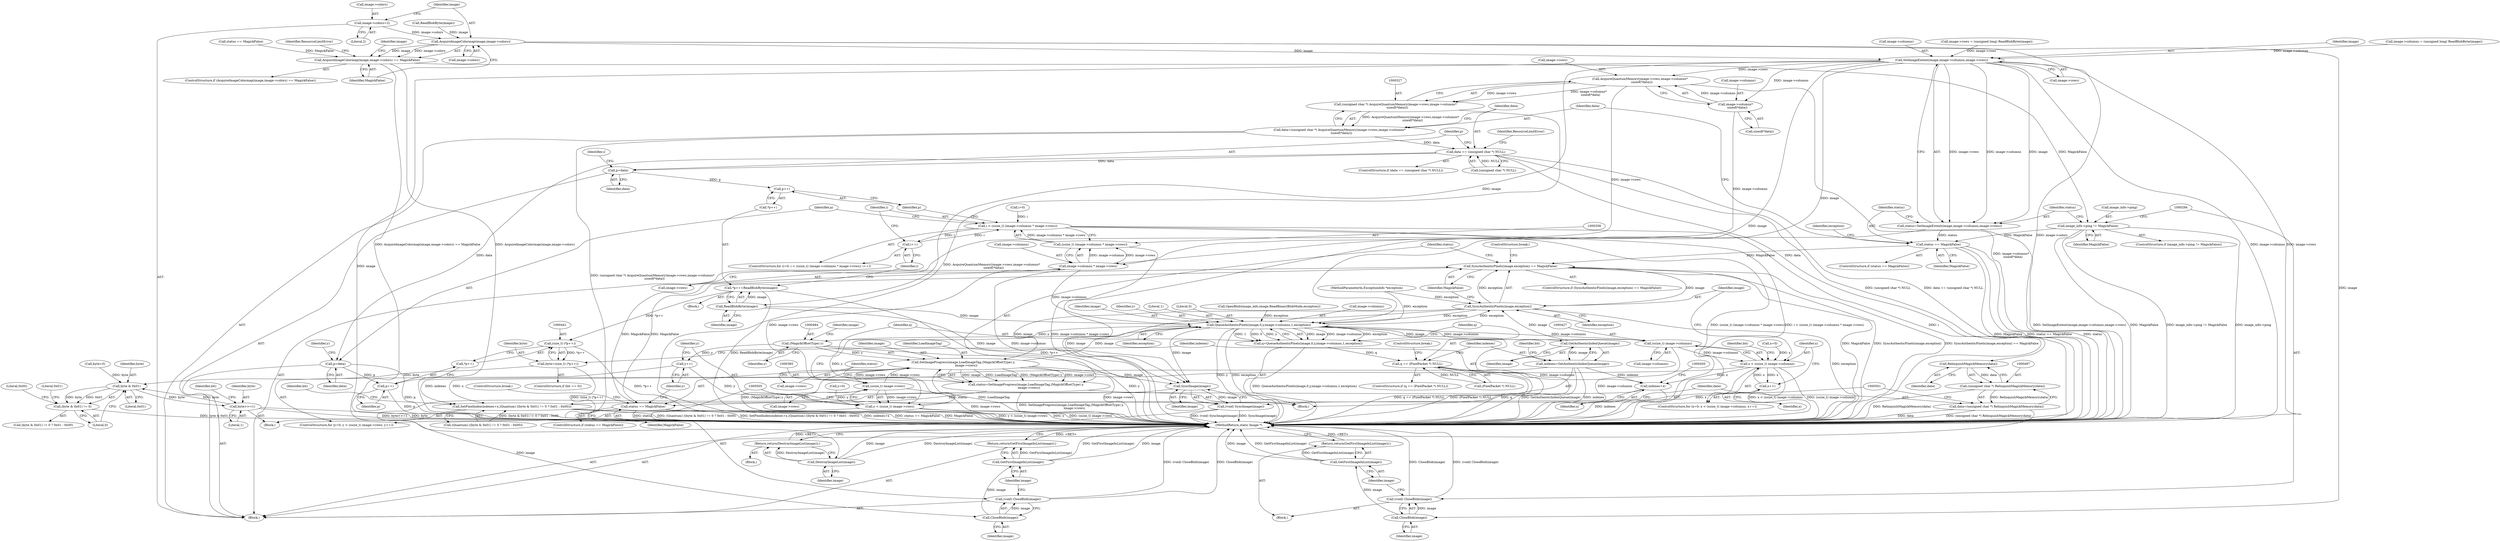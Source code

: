 digraph "0_ImageMagick_f6e9d0d9955e85bdd7540b251cd50d598dacc5e6_51@pointer" {
"1000210" [label="(Call,image->colors=2)"];
"1000217" [label="(Call,AcquireImageColormap(image,image->colors))"];
"1000216" [label="(Call,AcquireImageColormap(image,image->colors) == MagickFalse)"];
"1000287" [label="(Call,image_info->ping != MagickFalse)"];
"1000311" [label="(Call,status == MagickFalse)"];
"1000472" [label="(Call,SyncAuthenticPixels(image,exception) == MagickFalse)"];
"1000490" [label="(Call,status == MagickFalse)"];
"1000295" [label="(Call,CloseBlob(image))"];
"1000293" [label="(Call,(void) CloseBlob(image))"];
"1000298" [label="(Call,GetFirstImageInList(image))"];
"1000297" [label="(Return,return(GetFirstImageInList(image));)"];
"1000302" [label="(Call,SetImageExtent(image,image->columns,image->rows))"];
"1000300" [label="(Call,status=SetImageExtent(image,image->columns,image->rows))"];
"1000322" [label="(Call,DestroyImageList(image))"];
"1000321" [label="(Return,return(DestroyImageList(image));)"];
"1000328" [label="(Call,AcquireQuantumMemory(image->rows,image->columns*\n    sizeof(*data)))"];
"1000326" [label="(Call,(unsigned char *) AcquireQuantumMemory(image->rows,image->columns*\n    sizeof(*data)))"];
"1000324" [label="(Call,data=(unsigned char *) AcquireQuantumMemory(image->rows,image->columns*\n    sizeof(*data)))"];
"1000340" [label="(Call,data == (unsigned char *) NULL)"];
"1000348" [label="(Call,p=data)"];
"1000371" [label="(Call,p++)"];
"1000375" [label="(Call,p=data)"];
"1000443" [label="(Call,p++)"];
"1000498" [label="(Call,RelinquishMagickMemory(data))"];
"1000496" [label="(Call,(unsigned char *) RelinquishMagickMemory(data))"];
"1000494" [label="(Call,data=(unsigned char *) RelinquishMagickMemory(data))"];
"1000359" [label="(Call,image->columns * image->rows)"];
"1000357" [label="(Call,(ssize_t) (image->columns * image->rows))"];
"1000355" [label="(Call,i < (ssize_t) (image->columns * image->rows))"];
"1000366" [label="(Call,i++)"];
"1000384" [label="(Call,(ssize_t) image->rows)"];
"1000382" [label="(Call,y < (ssize_t) image->rows)"];
"1000394" [label="(Call,QueueAuthenticPixels(image,0,y,image->columns,1,exception))"];
"1000392" [label="(Call,q=QueueAuthenticPixels(image,0,y,image->columns,1,exception))"];
"1000404" [label="(Call,q == (PixelPacket *) NULL)"];
"1000412" [label="(Call,GetAuthenticIndexQueue(image))"];
"1000410" [label="(Call,indexes=GetAuthenticIndexQueue(image))"];
"1000445" [label="(Call,SetPixelIndex(indexes+x,(Quantum) ((byte & 0x01) != 0 ? 0x01 : 0x00)))"];
"1000446" [label="(Call,indexes+x)"];
"1000473" [label="(Call,SyncAuthenticPixels(image,exception))"];
"1000480" [label="(Call,SetImageProgress(image,LoadImageTag,(MagickOffsetType) y,\n      image->rows))"];
"1000478" [label="(Call,status=SetImageProgress(image,LoadImageTag,(MagickOffsetType) y,\n      image->rows))"];
"1000502" [label="(Call,SyncImage(image))"];
"1000500" [label="(Call,(void) SyncImage(image))"];
"1000506" [label="(Call,CloseBlob(image))"];
"1000504" [label="(Call,(void) CloseBlob(image))"];
"1000509" [label="(Call,GetFirstImageInList(image))"];
"1000508" [label="(Return,return(GetFirstImageInList(image));)"];
"1000426" [label="(Call,(ssize_t) image->columns)"];
"1000424" [label="(Call,x < (ssize_t) image->columns)"];
"1000431" [label="(Call,x++)"];
"1000483" [label="(Call,(MagickOffsetType) y)"];
"1000389" [label="(Call,y++)"];
"1000332" [label="(Call,image->columns*\n    sizeof(*data))"];
"1000373" [label="(Call,ReadBlobByte(image))"];
"1000369" [label="(Call,*p++=ReadBlobByte(image))"];
"1000440" [label="(Call,(size_t) (*p++))"];
"1000438" [label="(Call,byte=(size_t) (*p++))"];
"1000453" [label="(Call,byte & 0x01)"];
"1000452" [label="(Call,(byte & 0x01) != 0)"];
"1000461" [label="(Call,byte>>=1)"];
"1000379" [label="(Call,y=0)"];
"1000360" [label="(Call,image->columns)"];
"1000438" [label="(Call,byte=(size_t) (*p++))"];
"1000339" [label="(ControlStructure,if (data == (unsigned char *) NULL))"];
"1000460" [label="(Identifier,bit)"];
"1000311" [label="(Call,status == MagickFalse)"];
"1000386" [label="(Call,image->rows)"];
"1000333" [label="(Call,image->columns)"];
"1000376" [label="(Identifier,p)"];
"1000332" [label="(Call,image->columns*\n    sizeof(*data))"];
"1000417" [label="(Call,byte=0)"];
"1000413" [label="(Identifier,image)"];
"1000486" [label="(Call,image->rows)"];
"1000436" [label="(Identifier,bit)"];
"1000287" [label="(Call,image_info->ping != MagickFalse)"];
"1000382" [label="(Call,y < (ssize_t) image->rows)"];
"1000498" [label="(Call,RelinquishMagickMemory(data))"];
"1000295" [label="(Call,CloseBlob(image))"];
"1000346" [label="(Identifier,ResourceLimitError)"];
"1000166" [label="(Call,OpenBlob(image_info,image,ReadBinaryBlobMode,exception))"];
"1000374" [label="(Identifier,image)"];
"1000428" [label="(Call,image->columns)"];
"1000420" [label="(ControlStructure,for (x=0; x < (ssize_t) image->columns; x++))"];
"1000456" [label="(Literal,0)"];
"1000403" [label="(ControlStructure,if (q == (PixelPacket *) NULL))"];
"1000410" [label="(Call,indexes=GetAuthenticIndexQueue(image))"];
"1000373" [label="(Call,ReadBlobByte(image))"];
"1000341" [label="(Identifier,data)"];
"1000351" [label="(ControlStructure,for (i=0; i < (ssize_t) (image->columns * image->rows); i++))"];
"1000442" [label="(Call,*p++)"];
"1000447" [label="(Identifier,indexes)"];
"1000500" [label="(Call,(void) SyncImage(image))"];
"1000458" [label="(Literal,0x00)"];
"1000453" [label="(Call,byte & 0x01)"];
"1000215" [label="(ControlStructure,if (AcquireImageColormap(image,image->colors) == MagickFalse))"];
"1000431" [label="(Call,x++)"];
"1000499" [label="(Identifier,data)"];
"1000493" [label="(ControlStructure,break;)"];
"1000483" [label="(Call,(MagickOffsetType) y)"];
"1000336" [label="(Call,sizeof(*data))"];
"1000404" [label="(Call,q == (PixelPacket *) NULL)"];
"1000421" [label="(Call,x=0)"];
"1000439" [label="(Identifier,byte)"];
"1000219" [label="(Call,image->colors)"];
"1000192" [label="(Call,image->rows = (unsigned long) ReadBlobByte(image))"];
"1000503" [label="(Identifier,image)"];
"1000491" [label="(Identifier,status)"];
"1000286" [label="(ControlStructure,if (image_info->ping != MagickFalse))"];
"1000508" [label="(Return,return(GetFirstImageInList(image));)"];
"1000472" [label="(Call,SyncAuthenticPixels(image,exception) == MagickFalse)"];
"1000455" [label="(Literal,0x01)"];
"1000326" [label="(Call,(unsigned char *) AcquireQuantumMemory(image->rows,image->columns*\n    sizeof(*data)))"];
"1000398" [label="(Call,image->columns)"];
"1000504" [label="(Call,(void) CloseBlob(image))"];
"1000322" [label="(Call,DestroyImageList(image))"];
"1000462" [label="(Identifier,byte)"];
"1000440" [label="(Call,(size_t) (*p++))"];
"1000393" [label="(Identifier,q)"];
"1000487" [label="(Identifier,image)"];
"1000222" [label="(Identifier,MagickFalse)"];
"1000352" [label="(Call,i=0)"];
"1000383" [label="(Identifier,y)"];
"1000296" [label="(Identifier,image)"];
"1000445" [label="(Call,SetPixelIndex(indexes+x,(Quantum) ((byte & 0x01) != 0 ? 0x01 : 0x00)))"];
"1000355" [label="(Call,i < (ssize_t) (image->columns * image->rows))"];
"1000506" [label="(Call,CloseBlob(image))"];
"1000485" [label="(Identifier,y)"];
"1000476" [label="(Identifier,MagickFalse)"];
"1000412" [label="(Call,GetAuthenticIndexQueue(image))"];
"1000230" [label="(Identifier,image)"];
"1000451" [label="(Call,(byte & 0x01) != 0 ? 0x01 : 0x00)"];
"1000297" [label="(Return,return(GetFirstImageInList(image));)"];
"1000415" [label="(Identifier,bit)"];
"1000457" [label="(Literal,0x01)"];
"1000312" [label="(Identifier,status)"];
"1000292" [label="(Block,)"];
"1000480" [label="(Call,SetImageProgress(image,LoadImageTag,(MagickOffsetType) y,\n      image->rows))"];
"1000359" [label="(Call,image->columns * image->rows)"];
"1000502" [label="(Call,SyncImage(image))"];
"1000108" [label="(MethodParameterIn,ExceptionInfo *exception)"];
"1000477" [label="(ControlStructure,break;)"];
"1000394" [label="(Call,QueueAuthenticPixels(image,0,y,image->columns,1,exception))"];
"1000411" [label="(Identifier,indexes)"];
"1000109" [label="(Block,)"];
"1000402" [label="(Identifier,exception)"];
"1000363" [label="(Call,image->rows)"];
"1000211" [label="(Call,image->colors)"];
"1000349" [label="(Identifier,p)"];
"1000377" [label="(Identifier,data)"];
"1000291" [label="(Identifier,MagickFalse)"];
"1000461" [label="(Call,byte>>=1)"];
"1000371" [label="(Call,p++)"];
"1000316" [label="(Identifier,exception)"];
"1000368" [label="(Block,)"];
"1000210" [label="(Call,image->colors=2)"];
"1000490" [label="(Call,status == MagickFalse)"];
"1000489" [label="(ControlStructure,if (status == MagickFalse))"];
"1000302" [label="(Call,SetImageExtent(image,image->columns,image->rows))"];
"1000172" [label="(Call,status == MagickFalse)"];
"1000372" [label="(Identifier,p)"];
"1000492" [label="(Identifier,MagickFalse)"];
"1000340" [label="(Call,data == (unsigned char *) NULL)"];
"1000350" [label="(Identifier,data)"];
"1000303" [label="(Identifier,image)"];
"1000342" [label="(Call,(unsigned char *) NULL)"];
"1000356" [label="(Identifier,i)"];
"1000218" [label="(Identifier,image)"];
"1000425" [label="(Identifier,x)"];
"1000293" [label="(Call,(void) CloseBlob(image))"];
"1000507" [label="(Identifier,image)"];
"1000509" [label="(Call,GetFirstImageInList(image))"];
"1000357" [label="(Call,(ssize_t) (image->columns * image->rows))"];
"1000184" [label="(Call,image->columns = (unsigned long) ReadBlobByte(image))"];
"1000448" [label="(Identifier,x)"];
"1000473" [label="(Call,SyncAuthenticPixels(image,exception))"];
"1000214" [label="(Literal,2)"];
"1000395" [label="(Identifier,image)"];
"1000406" [label="(Call,(PixelPacket *) NULL)"];
"1000511" [label="(MethodReturn,static Image *)"];
"1000314" [label="(Block,)"];
"1000481" [label="(Identifier,image)"];
"1000474" [label="(Identifier,image)"];
"1000324" [label="(Call,data=(unsigned char *) AcquireQuantumMemory(image->rows,image->columns*\n    sizeof(*data)))"];
"1000463" [label="(Literal,1)"];
"1000452" [label="(Call,(byte & 0x01) != 0)"];
"1000432" [label="(Identifier,x)"];
"1000466" [label="(Identifier,bit)"];
"1000298" [label="(Call,GetFirstImageInList(image))"];
"1000397" [label="(Identifier,y)"];
"1000496" [label="(Call,(unsigned char *) RelinquishMagickMemory(data))"];
"1000323" [label="(Identifier,image)"];
"1000216" [label="(Call,AcquireImageColormap(image,image->colors) == MagickFalse)"];
"1000482" [label="(Identifier,LoadImageTag)"];
"1000479" [label="(Identifier,status)"];
"1000313" [label="(Identifier,MagickFalse)"];
"1000366" [label="(Call,i++)"];
"1000369" [label="(Call,*p++=ReadBlobByte(image))"];
"1000389" [label="(Call,y++)"];
"1000446" [label="(Call,indexes+x)"];
"1000300" [label="(Call,status=SetImageExtent(image,image->columns,image->rows))"];
"1000495" [label="(Identifier,data)"];
"1000348" [label="(Call,p=data)"];
"1000224" [label="(Identifier,ResourceLimitError)"];
"1000329" [label="(Call,image->rows)"];
"1000353" [label="(Identifier,i)"];
"1000510" [label="(Identifier,image)"];
"1000444" [label="(Identifier,p)"];
"1000304" [label="(Call,image->columns)"];
"1000380" [label="(Identifier,y)"];
"1000434" [label="(ControlStructure,if (bit == 0))"];
"1000288" [label="(Call,image_info->ping)"];
"1000494" [label="(Call,data=(unsigned char *) RelinquishMagickMemory(data))"];
"1000299" [label="(Identifier,image)"];
"1000391" [label="(Block,)"];
"1000325" [label="(Identifier,data)"];
"1000321" [label="(Return,return(DestroyImageList(image));)"];
"1000424" [label="(Call,x < (ssize_t) image->columns)"];
"1000198" [label="(Call,ReadBlobByte(image))"];
"1000378" [label="(ControlStructure,for (y=0; y < (ssize_t) image->rows; y++))"];
"1000401" [label="(Literal,1)"];
"1000478" [label="(Call,status=SetImageProgress(image,LoadImageTag,(MagickOffsetType) y,\n      image->rows))"];
"1000384" [label="(Call,(ssize_t) image->rows)"];
"1000405" [label="(Identifier,q)"];
"1000396" [label="(Literal,0)"];
"1000449" [label="(Call,(Quantum) ((byte & 0x01) != 0 ? 0x01 : 0x00))"];
"1000433" [label="(Block,)"];
"1000390" [label="(Identifier,y)"];
"1000454" [label="(Identifier,byte)"];
"1000375" [label="(Call,p=data)"];
"1000307" [label="(Call,image->rows)"];
"1000328" [label="(Call,AcquireQuantumMemory(image->rows,image->columns*\n    sizeof(*data)))"];
"1000367" [label="(Identifier,i)"];
"1000301" [label="(Identifier,status)"];
"1000426" [label="(Call,(ssize_t) image->columns)"];
"1000471" [label="(ControlStructure,if (SyncAuthenticPixels(image,exception) == MagickFalse))"];
"1000475" [label="(Identifier,exception)"];
"1000310" [label="(ControlStructure,if (status == MagickFalse))"];
"1000443" [label="(Call,p++)"];
"1000409" [label="(ControlStructure,break;)"];
"1000392" [label="(Call,q=QueueAuthenticPixels(image,0,y,image->columns,1,exception))"];
"1000217" [label="(Call,AcquireImageColormap(image,image->colors))"];
"1000370" [label="(Call,*p++)"];
"1000210" -> "1000109"  [label="AST: "];
"1000210" -> "1000214"  [label="CFG: "];
"1000211" -> "1000210"  [label="AST: "];
"1000214" -> "1000210"  [label="AST: "];
"1000218" -> "1000210"  [label="CFG: "];
"1000210" -> "1000217"  [label="DDG: image->colors"];
"1000217" -> "1000216"  [label="AST: "];
"1000217" -> "1000219"  [label="CFG: "];
"1000218" -> "1000217"  [label="AST: "];
"1000219" -> "1000217"  [label="AST: "];
"1000222" -> "1000217"  [label="CFG: "];
"1000217" -> "1000511"  [label="DDG: image->colors"];
"1000217" -> "1000216"  [label="DDG: image"];
"1000217" -> "1000216"  [label="DDG: image->colors"];
"1000198" -> "1000217"  [label="DDG: image"];
"1000217" -> "1000295"  [label="DDG: image"];
"1000217" -> "1000302"  [label="DDG: image"];
"1000216" -> "1000215"  [label="AST: "];
"1000216" -> "1000222"  [label="CFG: "];
"1000222" -> "1000216"  [label="AST: "];
"1000224" -> "1000216"  [label="CFG: "];
"1000230" -> "1000216"  [label="CFG: "];
"1000216" -> "1000511"  [label="DDG: AcquireImageColormap(image,image->colors) == MagickFalse"];
"1000216" -> "1000511"  [label="DDG: AcquireImageColormap(image,image->colors)"];
"1000172" -> "1000216"  [label="DDG: MagickFalse"];
"1000216" -> "1000287"  [label="DDG: MagickFalse"];
"1000287" -> "1000286"  [label="AST: "];
"1000287" -> "1000291"  [label="CFG: "];
"1000288" -> "1000287"  [label="AST: "];
"1000291" -> "1000287"  [label="AST: "];
"1000294" -> "1000287"  [label="CFG: "];
"1000301" -> "1000287"  [label="CFG: "];
"1000287" -> "1000511"  [label="DDG: MagickFalse"];
"1000287" -> "1000511"  [label="DDG: image_info->ping != MagickFalse"];
"1000287" -> "1000511"  [label="DDG: image_info->ping"];
"1000287" -> "1000311"  [label="DDG: MagickFalse"];
"1000311" -> "1000310"  [label="AST: "];
"1000311" -> "1000313"  [label="CFG: "];
"1000312" -> "1000311"  [label="AST: "];
"1000313" -> "1000311"  [label="AST: "];
"1000316" -> "1000311"  [label="CFG: "];
"1000325" -> "1000311"  [label="CFG: "];
"1000311" -> "1000511"  [label="DDG: status"];
"1000311" -> "1000511"  [label="DDG: MagickFalse"];
"1000311" -> "1000511"  [label="DDG: status == MagickFalse"];
"1000300" -> "1000311"  [label="DDG: status"];
"1000311" -> "1000472"  [label="DDG: MagickFalse"];
"1000472" -> "1000471"  [label="AST: "];
"1000472" -> "1000476"  [label="CFG: "];
"1000473" -> "1000472"  [label="AST: "];
"1000476" -> "1000472"  [label="AST: "];
"1000477" -> "1000472"  [label="CFG: "];
"1000479" -> "1000472"  [label="CFG: "];
"1000472" -> "1000511"  [label="DDG: SyncAuthenticPixels(image,exception) == MagickFalse"];
"1000472" -> "1000511"  [label="DDG: MagickFalse"];
"1000472" -> "1000511"  [label="DDG: SyncAuthenticPixels(image,exception)"];
"1000473" -> "1000472"  [label="DDG: image"];
"1000473" -> "1000472"  [label="DDG: exception"];
"1000490" -> "1000472"  [label="DDG: MagickFalse"];
"1000472" -> "1000490"  [label="DDG: MagickFalse"];
"1000490" -> "1000489"  [label="AST: "];
"1000490" -> "1000492"  [label="CFG: "];
"1000491" -> "1000490"  [label="AST: "];
"1000492" -> "1000490"  [label="AST: "];
"1000493" -> "1000490"  [label="CFG: "];
"1000390" -> "1000490"  [label="CFG: "];
"1000490" -> "1000511"  [label="DDG: status"];
"1000490" -> "1000511"  [label="DDG: status == MagickFalse"];
"1000490" -> "1000511"  [label="DDG: MagickFalse"];
"1000478" -> "1000490"  [label="DDG: status"];
"1000295" -> "1000293"  [label="AST: "];
"1000295" -> "1000296"  [label="CFG: "];
"1000296" -> "1000295"  [label="AST: "];
"1000293" -> "1000295"  [label="CFG: "];
"1000295" -> "1000293"  [label="DDG: image"];
"1000295" -> "1000298"  [label="DDG: image"];
"1000293" -> "1000292"  [label="AST: "];
"1000294" -> "1000293"  [label="AST: "];
"1000299" -> "1000293"  [label="CFG: "];
"1000293" -> "1000511"  [label="DDG: (void) CloseBlob(image)"];
"1000293" -> "1000511"  [label="DDG: CloseBlob(image)"];
"1000298" -> "1000297"  [label="AST: "];
"1000298" -> "1000299"  [label="CFG: "];
"1000299" -> "1000298"  [label="AST: "];
"1000297" -> "1000298"  [label="CFG: "];
"1000298" -> "1000511"  [label="DDG: GetFirstImageInList(image)"];
"1000298" -> "1000511"  [label="DDG: image"];
"1000298" -> "1000297"  [label="DDG: GetFirstImageInList(image)"];
"1000297" -> "1000292"  [label="AST: "];
"1000511" -> "1000297"  [label="CFG: "];
"1000297" -> "1000511"  [label="DDG: <RET>"];
"1000302" -> "1000300"  [label="AST: "];
"1000302" -> "1000307"  [label="CFG: "];
"1000303" -> "1000302"  [label="AST: "];
"1000304" -> "1000302"  [label="AST: "];
"1000307" -> "1000302"  [label="AST: "];
"1000300" -> "1000302"  [label="CFG: "];
"1000302" -> "1000511"  [label="DDG: image->columns"];
"1000302" -> "1000511"  [label="DDG: image->rows"];
"1000302" -> "1000300"  [label="DDG: image"];
"1000302" -> "1000300"  [label="DDG: image->columns"];
"1000302" -> "1000300"  [label="DDG: image->rows"];
"1000184" -> "1000302"  [label="DDG: image->columns"];
"1000192" -> "1000302"  [label="DDG: image->rows"];
"1000302" -> "1000322"  [label="DDG: image"];
"1000302" -> "1000328"  [label="DDG: image->rows"];
"1000302" -> "1000332"  [label="DDG: image->columns"];
"1000302" -> "1000373"  [label="DDG: image"];
"1000302" -> "1000394"  [label="DDG: image"];
"1000302" -> "1000502"  [label="DDG: image"];
"1000300" -> "1000109"  [label="AST: "];
"1000301" -> "1000300"  [label="AST: "];
"1000312" -> "1000300"  [label="CFG: "];
"1000300" -> "1000511"  [label="DDG: SetImageExtent(image,image->columns,image->rows)"];
"1000322" -> "1000321"  [label="AST: "];
"1000322" -> "1000323"  [label="CFG: "];
"1000323" -> "1000322"  [label="AST: "];
"1000321" -> "1000322"  [label="CFG: "];
"1000322" -> "1000511"  [label="DDG: DestroyImageList(image)"];
"1000322" -> "1000511"  [label="DDG: image"];
"1000322" -> "1000321"  [label="DDG: DestroyImageList(image)"];
"1000321" -> "1000314"  [label="AST: "];
"1000511" -> "1000321"  [label="CFG: "];
"1000321" -> "1000511"  [label="DDG: <RET>"];
"1000328" -> "1000326"  [label="AST: "];
"1000328" -> "1000332"  [label="CFG: "];
"1000329" -> "1000328"  [label="AST: "];
"1000332" -> "1000328"  [label="AST: "];
"1000326" -> "1000328"  [label="CFG: "];
"1000328" -> "1000511"  [label="DDG: image->columns*\n    sizeof(*data)"];
"1000328" -> "1000326"  [label="DDG: image->rows"];
"1000328" -> "1000326"  [label="DDG: image->columns*\n    sizeof(*data)"];
"1000332" -> "1000328"  [label="DDG: image->columns"];
"1000328" -> "1000359"  [label="DDG: image->rows"];
"1000326" -> "1000324"  [label="AST: "];
"1000327" -> "1000326"  [label="AST: "];
"1000324" -> "1000326"  [label="CFG: "];
"1000326" -> "1000511"  [label="DDG: AcquireQuantumMemory(image->rows,image->columns*\n    sizeof(*data))"];
"1000326" -> "1000324"  [label="DDG: AcquireQuantumMemory(image->rows,image->columns*\n    sizeof(*data))"];
"1000324" -> "1000109"  [label="AST: "];
"1000325" -> "1000324"  [label="AST: "];
"1000341" -> "1000324"  [label="CFG: "];
"1000324" -> "1000511"  [label="DDG: (unsigned char *) AcquireQuantumMemory(image->rows,image->columns*\n    sizeof(*data))"];
"1000324" -> "1000340"  [label="DDG: data"];
"1000340" -> "1000339"  [label="AST: "];
"1000340" -> "1000342"  [label="CFG: "];
"1000341" -> "1000340"  [label="AST: "];
"1000342" -> "1000340"  [label="AST: "];
"1000346" -> "1000340"  [label="CFG: "];
"1000349" -> "1000340"  [label="CFG: "];
"1000340" -> "1000511"  [label="DDG: (unsigned char *) NULL"];
"1000340" -> "1000511"  [label="DDG: data == (unsigned char *) NULL"];
"1000342" -> "1000340"  [label="DDG: NULL"];
"1000340" -> "1000348"  [label="DDG: data"];
"1000340" -> "1000375"  [label="DDG: data"];
"1000340" -> "1000498"  [label="DDG: data"];
"1000348" -> "1000109"  [label="AST: "];
"1000348" -> "1000350"  [label="CFG: "];
"1000349" -> "1000348"  [label="AST: "];
"1000350" -> "1000348"  [label="AST: "];
"1000353" -> "1000348"  [label="CFG: "];
"1000348" -> "1000371"  [label="DDG: p"];
"1000371" -> "1000370"  [label="AST: "];
"1000371" -> "1000372"  [label="CFG: "];
"1000372" -> "1000371"  [label="AST: "];
"1000370" -> "1000371"  [label="CFG: "];
"1000375" -> "1000109"  [label="AST: "];
"1000375" -> "1000377"  [label="CFG: "];
"1000376" -> "1000375"  [label="AST: "];
"1000377" -> "1000375"  [label="AST: "];
"1000380" -> "1000375"  [label="CFG: "];
"1000375" -> "1000511"  [label="DDG: p"];
"1000375" -> "1000443"  [label="DDG: p"];
"1000443" -> "1000442"  [label="AST: "];
"1000443" -> "1000444"  [label="CFG: "];
"1000444" -> "1000443"  [label="AST: "];
"1000442" -> "1000443"  [label="CFG: "];
"1000443" -> "1000511"  [label="DDG: p"];
"1000498" -> "1000496"  [label="AST: "];
"1000498" -> "1000499"  [label="CFG: "];
"1000499" -> "1000498"  [label="AST: "];
"1000496" -> "1000498"  [label="CFG: "];
"1000498" -> "1000496"  [label="DDG: data"];
"1000496" -> "1000494"  [label="AST: "];
"1000497" -> "1000496"  [label="AST: "];
"1000494" -> "1000496"  [label="CFG: "];
"1000496" -> "1000511"  [label="DDG: RelinquishMagickMemory(data)"];
"1000496" -> "1000494"  [label="DDG: RelinquishMagickMemory(data)"];
"1000494" -> "1000109"  [label="AST: "];
"1000495" -> "1000494"  [label="AST: "];
"1000501" -> "1000494"  [label="CFG: "];
"1000494" -> "1000511"  [label="DDG: (unsigned char *) RelinquishMagickMemory(data)"];
"1000494" -> "1000511"  [label="DDG: data"];
"1000359" -> "1000357"  [label="AST: "];
"1000359" -> "1000363"  [label="CFG: "];
"1000360" -> "1000359"  [label="AST: "];
"1000363" -> "1000359"  [label="AST: "];
"1000357" -> "1000359"  [label="CFG: "];
"1000359" -> "1000511"  [label="DDG: image->columns"];
"1000359" -> "1000357"  [label="DDG: image->columns"];
"1000359" -> "1000357"  [label="DDG: image->rows"];
"1000332" -> "1000359"  [label="DDG: image->columns"];
"1000359" -> "1000384"  [label="DDG: image->rows"];
"1000359" -> "1000394"  [label="DDG: image->columns"];
"1000357" -> "1000355"  [label="AST: "];
"1000358" -> "1000357"  [label="AST: "];
"1000355" -> "1000357"  [label="CFG: "];
"1000357" -> "1000511"  [label="DDG: image->columns * image->rows"];
"1000357" -> "1000355"  [label="DDG: image->columns * image->rows"];
"1000355" -> "1000351"  [label="AST: "];
"1000356" -> "1000355"  [label="AST: "];
"1000372" -> "1000355"  [label="CFG: "];
"1000376" -> "1000355"  [label="CFG: "];
"1000355" -> "1000511"  [label="DDG: i"];
"1000355" -> "1000511"  [label="DDG: (ssize_t) (image->columns * image->rows)"];
"1000355" -> "1000511"  [label="DDG: i < (ssize_t) (image->columns * image->rows)"];
"1000352" -> "1000355"  [label="DDG: i"];
"1000366" -> "1000355"  [label="DDG: i"];
"1000355" -> "1000366"  [label="DDG: i"];
"1000366" -> "1000351"  [label="AST: "];
"1000366" -> "1000367"  [label="CFG: "];
"1000367" -> "1000366"  [label="AST: "];
"1000356" -> "1000366"  [label="CFG: "];
"1000384" -> "1000382"  [label="AST: "];
"1000384" -> "1000386"  [label="CFG: "];
"1000385" -> "1000384"  [label="AST: "];
"1000386" -> "1000384"  [label="AST: "];
"1000382" -> "1000384"  [label="CFG: "];
"1000384" -> "1000511"  [label="DDG: image->rows"];
"1000384" -> "1000382"  [label="DDG: image->rows"];
"1000480" -> "1000384"  [label="DDG: image->rows"];
"1000384" -> "1000480"  [label="DDG: image->rows"];
"1000382" -> "1000378"  [label="AST: "];
"1000383" -> "1000382"  [label="AST: "];
"1000393" -> "1000382"  [label="CFG: "];
"1000495" -> "1000382"  [label="CFG: "];
"1000382" -> "1000511"  [label="DDG: y"];
"1000382" -> "1000511"  [label="DDG: (ssize_t) image->rows"];
"1000382" -> "1000511"  [label="DDG: y < (ssize_t) image->rows"];
"1000379" -> "1000382"  [label="DDG: y"];
"1000389" -> "1000382"  [label="DDG: y"];
"1000382" -> "1000394"  [label="DDG: y"];
"1000394" -> "1000392"  [label="AST: "];
"1000394" -> "1000402"  [label="CFG: "];
"1000395" -> "1000394"  [label="AST: "];
"1000396" -> "1000394"  [label="AST: "];
"1000397" -> "1000394"  [label="AST: "];
"1000398" -> "1000394"  [label="AST: "];
"1000401" -> "1000394"  [label="AST: "];
"1000402" -> "1000394"  [label="AST: "];
"1000392" -> "1000394"  [label="CFG: "];
"1000394" -> "1000511"  [label="DDG: y"];
"1000394" -> "1000511"  [label="DDG: image->columns"];
"1000394" -> "1000511"  [label="DDG: exception"];
"1000394" -> "1000392"  [label="DDG: image"];
"1000394" -> "1000392"  [label="DDG: image->columns"];
"1000394" -> "1000392"  [label="DDG: exception"];
"1000394" -> "1000392"  [label="DDG: 1"];
"1000394" -> "1000392"  [label="DDG: 0"];
"1000394" -> "1000392"  [label="DDG: y"];
"1000480" -> "1000394"  [label="DDG: image"];
"1000373" -> "1000394"  [label="DDG: image"];
"1000426" -> "1000394"  [label="DDG: image->columns"];
"1000473" -> "1000394"  [label="DDG: exception"];
"1000166" -> "1000394"  [label="DDG: exception"];
"1000108" -> "1000394"  [label="DDG: exception"];
"1000394" -> "1000412"  [label="DDG: image"];
"1000394" -> "1000426"  [label="DDG: image->columns"];
"1000394" -> "1000473"  [label="DDG: exception"];
"1000394" -> "1000483"  [label="DDG: y"];
"1000394" -> "1000502"  [label="DDG: image"];
"1000392" -> "1000391"  [label="AST: "];
"1000393" -> "1000392"  [label="AST: "];
"1000405" -> "1000392"  [label="CFG: "];
"1000392" -> "1000511"  [label="DDG: QueueAuthenticPixels(image,0,y,image->columns,1,exception)"];
"1000392" -> "1000404"  [label="DDG: q"];
"1000404" -> "1000403"  [label="AST: "];
"1000404" -> "1000406"  [label="CFG: "];
"1000405" -> "1000404"  [label="AST: "];
"1000406" -> "1000404"  [label="AST: "];
"1000409" -> "1000404"  [label="CFG: "];
"1000411" -> "1000404"  [label="CFG: "];
"1000404" -> "1000511"  [label="DDG: q"];
"1000404" -> "1000511"  [label="DDG: q == (PixelPacket *) NULL"];
"1000404" -> "1000511"  [label="DDG: (PixelPacket *) NULL"];
"1000406" -> "1000404"  [label="DDG: NULL"];
"1000412" -> "1000410"  [label="AST: "];
"1000412" -> "1000413"  [label="CFG: "];
"1000413" -> "1000412"  [label="AST: "];
"1000410" -> "1000412"  [label="CFG: "];
"1000412" -> "1000410"  [label="DDG: image"];
"1000412" -> "1000473"  [label="DDG: image"];
"1000410" -> "1000391"  [label="AST: "];
"1000411" -> "1000410"  [label="AST: "];
"1000415" -> "1000410"  [label="CFG: "];
"1000410" -> "1000511"  [label="DDG: indexes"];
"1000410" -> "1000511"  [label="DDG: GetAuthenticIndexQueue(image)"];
"1000410" -> "1000445"  [label="DDG: indexes"];
"1000410" -> "1000446"  [label="DDG: indexes"];
"1000445" -> "1000433"  [label="AST: "];
"1000445" -> "1000449"  [label="CFG: "];
"1000446" -> "1000445"  [label="AST: "];
"1000449" -> "1000445"  [label="AST: "];
"1000460" -> "1000445"  [label="CFG: "];
"1000445" -> "1000511"  [label="DDG: indexes+x"];
"1000445" -> "1000511"  [label="DDG: (Quantum) ((byte & 0x01) != 0 ? 0x01 : 0x00)"];
"1000445" -> "1000511"  [label="DDG: SetPixelIndex(indexes+x,(Quantum) ((byte & 0x01) != 0 ? 0x01 : 0x00))"];
"1000424" -> "1000445"  [label="DDG: x"];
"1000449" -> "1000445"  [label="DDG: (byte & 0x01) != 0 ? 0x01 : 0x00"];
"1000446" -> "1000448"  [label="CFG: "];
"1000447" -> "1000446"  [label="AST: "];
"1000448" -> "1000446"  [label="AST: "];
"1000450" -> "1000446"  [label="CFG: "];
"1000446" -> "1000511"  [label="DDG: indexes"];
"1000424" -> "1000446"  [label="DDG: x"];
"1000473" -> "1000475"  [label="CFG: "];
"1000474" -> "1000473"  [label="AST: "];
"1000475" -> "1000473"  [label="AST: "];
"1000476" -> "1000473"  [label="CFG: "];
"1000473" -> "1000511"  [label="DDG: exception"];
"1000108" -> "1000473"  [label="DDG: exception"];
"1000473" -> "1000480"  [label="DDG: image"];
"1000473" -> "1000502"  [label="DDG: image"];
"1000480" -> "1000478"  [label="AST: "];
"1000480" -> "1000486"  [label="CFG: "];
"1000481" -> "1000480"  [label="AST: "];
"1000482" -> "1000480"  [label="AST: "];
"1000483" -> "1000480"  [label="AST: "];
"1000486" -> "1000480"  [label="AST: "];
"1000478" -> "1000480"  [label="CFG: "];
"1000480" -> "1000511"  [label="DDG: image->rows"];
"1000480" -> "1000511"  [label="DDG: (MagickOffsetType) y"];
"1000480" -> "1000511"  [label="DDG: LoadImageTag"];
"1000480" -> "1000478"  [label="DDG: image"];
"1000480" -> "1000478"  [label="DDG: LoadImageTag"];
"1000480" -> "1000478"  [label="DDG: (MagickOffsetType) y"];
"1000480" -> "1000478"  [label="DDG: image->rows"];
"1000483" -> "1000480"  [label="DDG: y"];
"1000480" -> "1000502"  [label="DDG: image"];
"1000478" -> "1000391"  [label="AST: "];
"1000479" -> "1000478"  [label="AST: "];
"1000491" -> "1000478"  [label="CFG: "];
"1000478" -> "1000511"  [label="DDG: SetImageProgress(image,LoadImageTag,(MagickOffsetType) y,\n      image->rows)"];
"1000502" -> "1000500"  [label="AST: "];
"1000502" -> "1000503"  [label="CFG: "];
"1000503" -> "1000502"  [label="AST: "];
"1000500" -> "1000502"  [label="CFG: "];
"1000502" -> "1000500"  [label="DDG: image"];
"1000373" -> "1000502"  [label="DDG: image"];
"1000502" -> "1000506"  [label="DDG: image"];
"1000500" -> "1000109"  [label="AST: "];
"1000501" -> "1000500"  [label="AST: "];
"1000505" -> "1000500"  [label="CFG: "];
"1000500" -> "1000511"  [label="DDG: SyncImage(image)"];
"1000500" -> "1000511"  [label="DDG: (void) SyncImage(image)"];
"1000506" -> "1000504"  [label="AST: "];
"1000506" -> "1000507"  [label="CFG: "];
"1000507" -> "1000506"  [label="AST: "];
"1000504" -> "1000506"  [label="CFG: "];
"1000506" -> "1000504"  [label="DDG: image"];
"1000506" -> "1000509"  [label="DDG: image"];
"1000504" -> "1000109"  [label="AST: "];
"1000505" -> "1000504"  [label="AST: "];
"1000510" -> "1000504"  [label="CFG: "];
"1000504" -> "1000511"  [label="DDG: CloseBlob(image)"];
"1000504" -> "1000511"  [label="DDG: (void) CloseBlob(image)"];
"1000509" -> "1000508"  [label="AST: "];
"1000509" -> "1000510"  [label="CFG: "];
"1000510" -> "1000509"  [label="AST: "];
"1000508" -> "1000509"  [label="CFG: "];
"1000509" -> "1000511"  [label="DDG: GetFirstImageInList(image)"];
"1000509" -> "1000511"  [label="DDG: image"];
"1000509" -> "1000508"  [label="DDG: GetFirstImageInList(image)"];
"1000508" -> "1000109"  [label="AST: "];
"1000511" -> "1000508"  [label="CFG: "];
"1000508" -> "1000511"  [label="DDG: <RET>"];
"1000426" -> "1000424"  [label="AST: "];
"1000426" -> "1000428"  [label="CFG: "];
"1000427" -> "1000426"  [label="AST: "];
"1000428" -> "1000426"  [label="AST: "];
"1000424" -> "1000426"  [label="CFG: "];
"1000426" -> "1000511"  [label="DDG: image->columns"];
"1000426" -> "1000424"  [label="DDG: image->columns"];
"1000424" -> "1000420"  [label="AST: "];
"1000425" -> "1000424"  [label="AST: "];
"1000436" -> "1000424"  [label="CFG: "];
"1000474" -> "1000424"  [label="CFG: "];
"1000424" -> "1000511"  [label="DDG: (ssize_t) image->columns"];
"1000424" -> "1000511"  [label="DDG: x"];
"1000424" -> "1000511"  [label="DDG: x < (ssize_t) image->columns"];
"1000421" -> "1000424"  [label="DDG: x"];
"1000431" -> "1000424"  [label="DDG: x"];
"1000424" -> "1000431"  [label="DDG: x"];
"1000431" -> "1000420"  [label="AST: "];
"1000431" -> "1000432"  [label="CFG: "];
"1000432" -> "1000431"  [label="AST: "];
"1000425" -> "1000431"  [label="CFG: "];
"1000483" -> "1000485"  [label="CFG: "];
"1000484" -> "1000483"  [label="AST: "];
"1000485" -> "1000483"  [label="AST: "];
"1000487" -> "1000483"  [label="CFG: "];
"1000483" -> "1000511"  [label="DDG: y"];
"1000483" -> "1000389"  [label="DDG: y"];
"1000389" -> "1000378"  [label="AST: "];
"1000389" -> "1000390"  [label="CFG: "];
"1000390" -> "1000389"  [label="AST: "];
"1000383" -> "1000389"  [label="CFG: "];
"1000332" -> "1000336"  [label="CFG: "];
"1000333" -> "1000332"  [label="AST: "];
"1000336" -> "1000332"  [label="AST: "];
"1000373" -> "1000369"  [label="AST: "];
"1000373" -> "1000374"  [label="CFG: "];
"1000374" -> "1000373"  [label="AST: "];
"1000369" -> "1000373"  [label="CFG: "];
"1000373" -> "1000369"  [label="DDG: image"];
"1000369" -> "1000368"  [label="AST: "];
"1000370" -> "1000369"  [label="AST: "];
"1000367" -> "1000369"  [label="CFG: "];
"1000369" -> "1000511"  [label="DDG: *p++"];
"1000369" -> "1000511"  [label="DDG: ReadBlobByte(image)"];
"1000369" -> "1000440"  [label="DDG: *p++"];
"1000440" -> "1000438"  [label="AST: "];
"1000440" -> "1000442"  [label="CFG: "];
"1000441" -> "1000440"  [label="AST: "];
"1000442" -> "1000440"  [label="AST: "];
"1000438" -> "1000440"  [label="CFG: "];
"1000440" -> "1000511"  [label="DDG: *p++"];
"1000440" -> "1000438"  [label="DDG: *p++"];
"1000438" -> "1000434"  [label="AST: "];
"1000439" -> "1000438"  [label="AST: "];
"1000447" -> "1000438"  [label="CFG: "];
"1000438" -> "1000511"  [label="DDG: (size_t) (*p++)"];
"1000438" -> "1000453"  [label="DDG: byte"];
"1000453" -> "1000452"  [label="AST: "];
"1000453" -> "1000455"  [label="CFG: "];
"1000454" -> "1000453"  [label="AST: "];
"1000455" -> "1000453"  [label="AST: "];
"1000456" -> "1000453"  [label="CFG: "];
"1000453" -> "1000452"  [label="DDG: byte"];
"1000453" -> "1000452"  [label="DDG: 0x01"];
"1000417" -> "1000453"  [label="DDG: byte"];
"1000461" -> "1000453"  [label="DDG: byte"];
"1000453" -> "1000461"  [label="DDG: byte"];
"1000452" -> "1000451"  [label="AST: "];
"1000452" -> "1000456"  [label="CFG: "];
"1000456" -> "1000452"  [label="AST: "];
"1000457" -> "1000452"  [label="CFG: "];
"1000458" -> "1000452"  [label="CFG: "];
"1000452" -> "1000511"  [label="DDG: byte & 0x01"];
"1000461" -> "1000433"  [label="AST: "];
"1000461" -> "1000463"  [label="CFG: "];
"1000462" -> "1000461"  [label="AST: "];
"1000463" -> "1000461"  [label="AST: "];
"1000466" -> "1000461"  [label="CFG: "];
"1000461" -> "1000511"  [label="DDG: byte>>=1"];
"1000461" -> "1000511"  [label="DDG: byte"];
}
